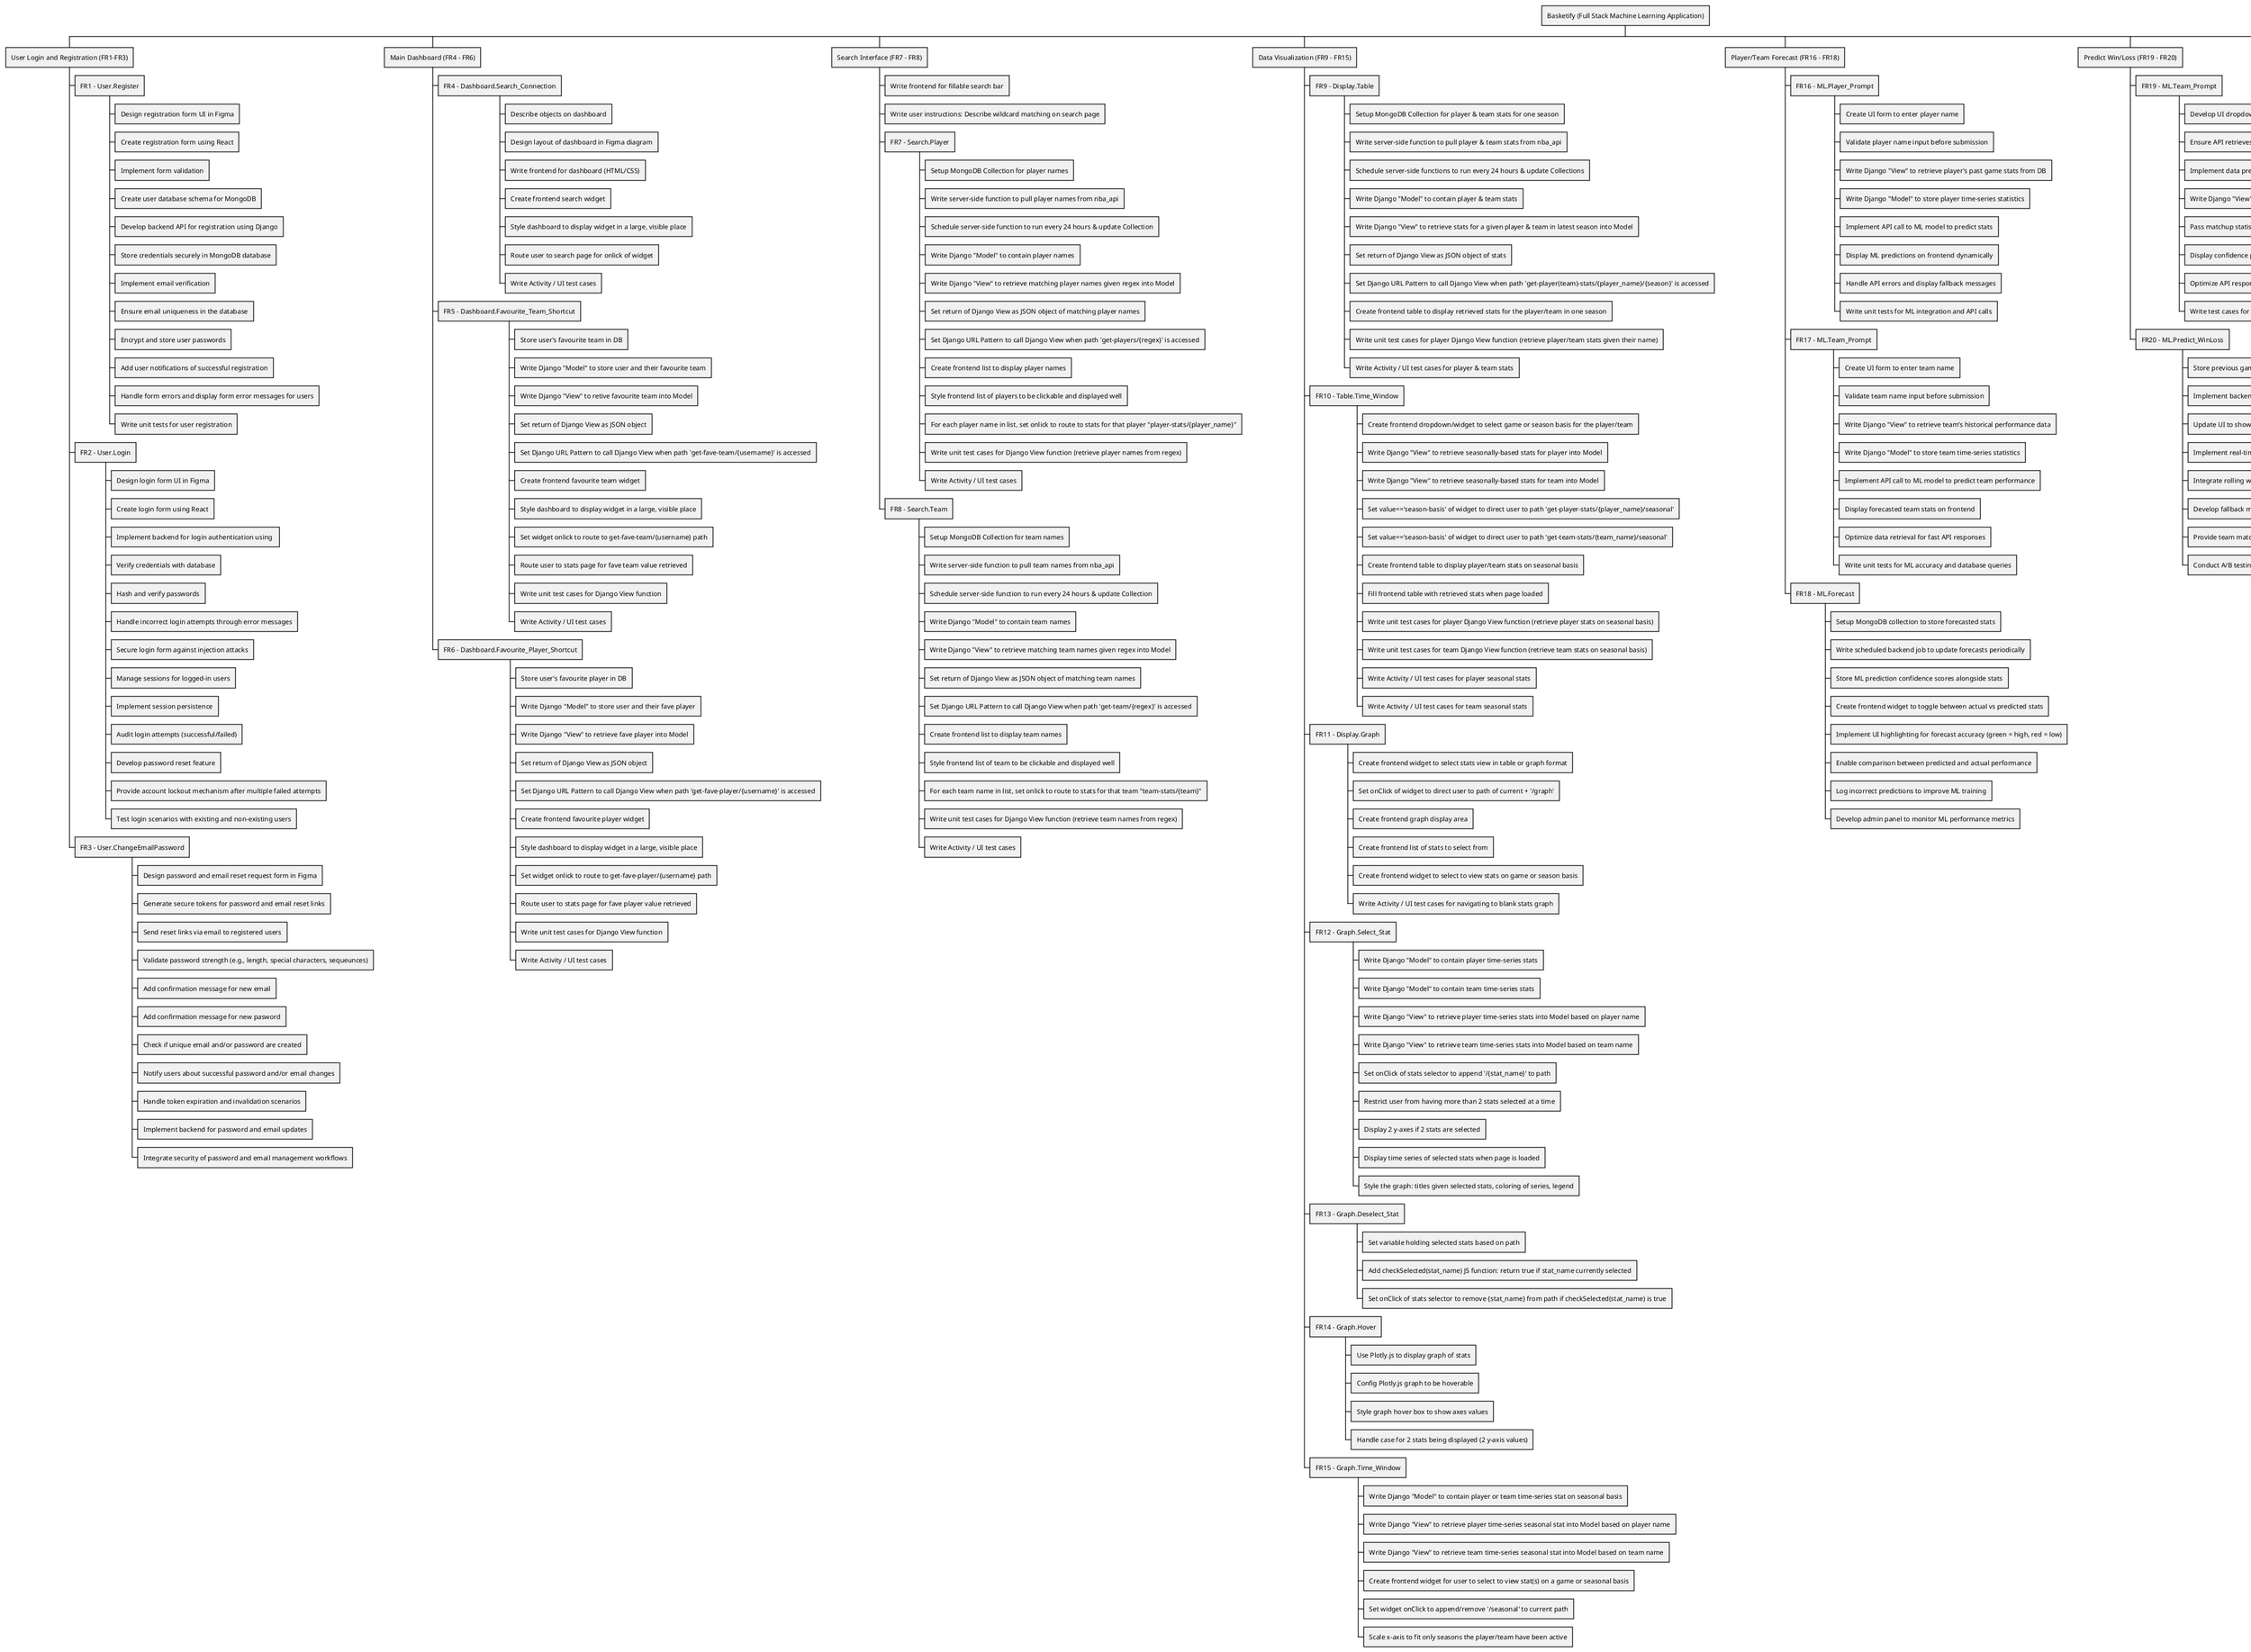@startwbs WBS
* Basketify (Full Stack Machine Learning Application)

** User Login and Registration (FR1-FR3)
*** FR1 - User.Register
**** Design registration form UI in Figma
**** Create registration form using React
**** Implement form validation
**** Create user database schema for MongoDB
**** Develop backend API for registration using Django
**** Store credentials securely in MongoDB database
**** Implement email verification
**** Ensure email uniqueness in the database
**** Encrypt and store user passwords
**** Add user notifications of successful registration
**** Handle form errors and display form error messages for users
**** Write unit tests for user registration

*** FR2 - User.Login
**** Design login form UI in Figma
**** Create login form using React
**** Implement backend for login authentication using 
**** Verify credentials with database
**** Hash and verify passwords
**** Handle incorrect login attempts through error messages
**** Secure login form against injection attacks
**** Manage sessions for logged-in users
**** Implement session persistence
**** Audit login attempts (successful/failed)
**** Develop password reset feature
**** Provide account lockout mechanism after multiple failed attempts
**** Test login scenarios with existing and non-existing users

*** FR3 - User.ChangeEmailPassword
**** Design password and email reset request form in Figma
**** Generate secure tokens for password and email reset links
**** Send reset links via email to registered users
**** Validate password strength (e.g., length, special characters, sequeunces)
**** Add confirmation message for new email
**** Add confirmation message for new pasword
**** Check if unique email and/or password are created
**** Notify users about successful password and/or email changes
**** Handle token expiration and invalidation scenarios
**** Implement backend for password and email updates
**** Integrate security of password and email management workflows


** Main Dashboard (FR4 - FR6)

*** FR4 - Dashboard.Search_Connection
**** Describe objects on dashboard
**** Design layout of dashboard in Figma diagram
**** Write frontend for dashboard (HTML/CSS)
**** Create frontend search widget
**** Style dashboard to display widget in a large, visible place
**** Route user to search page for onlick of widget
**** Write Activity / UI test cases

*** FR5 - Dashboard.Favourite_Team_Shortcut
**** Store user's favourite team in DB
**** Write Django "Model" to store user and their favourite team
**** Write Django "View" to retive favourite team into Model
**** Set return of Django View as JSON object
**** Set Django URL Pattern to call Django View when path 'get-fave-team/{username}' is accessed
**** Create frontend favourite team widget
**** Style dashboard to display widget in a large, visible place
**** Set widget onlick to route to get-fave-team/{username} path
**** Route user to stats page for fave team value retrieved
**** Write unit test cases for Django View function
**** Write Activity / UI test cases

*** FR6 - Dashboard.Favourite_Player_Shortcut
**** Store user's favourite player in DB
**** Write Django "Model" to store user and their fave player
**** Write Django "View" to retrieve fave player into Model
**** Set return of Django View as JSON object
**** Set Django URL Pattern to call Django View when path 'get-fave-player/{username}' is accessed
**** Create frontend favourite player widget
**** Style dashboard to display widget in a large, visible place
**** Set widget onlick to route to get-fave-player/{username} path
**** Route user to stats page for fave player value retrieved
**** Write unit test cases for Django View function
**** Write Activity / UI test cases


** Search Interface (FR7 - FR8)
*** Write frontend for fillable search bar
*** Write user instructions: Describe wildcard matching on search page

*** FR7 - Search.Player
**** Setup MongoDB Collection for player names
**** Write server-side function to pull player names from nba_api
**** Schedule server-side function to run every 24 hours & update Collection
**** Write Django "Model" to contain player names
**** Write Django "View" to retrieve matching player names given regex into Model
**** Set return of Django View as JSON object of matching player names
**** Set Django URL Pattern to call Django View when path 'get-players/{regex}' is accessed
**** Create frontend list to display player names
**** Style frontend list of players to be clickable and displayed well
**** For each player name in list, set onlick to route to stats for that player "player-stats/{player_name}"
**** Write unit test cases for Django View function (retrieve player names from regex)
**** Write Activity / UI test cases

*** FR8 - Search.Team
**** Setup MongoDB Collection for team names
**** Write server-side function to pull team names from nba_api
**** Schedule server-side function to run every 24 hours & update Collection
**** Write Django "Model" to contain team names
**** Write Django "View" to retrieve matching team names given regex into Model
**** Set return of Django View as JSON object of matching team names
**** Set Django URL Pattern to call Django View when path 'get-team/{regex}' is accessed
**** Create frontend list to display team names
**** Style frontend list of team to be clickable and displayed well
**** For each team name in list, set onlick to route to stats for that team "team-stats/{team}"
**** Write unit test cases for Django View function (retrieve team names from regex)
**** Write Activity / UI test cases


** Data Visualization (FR9 - FR15)
*** FR9 - Display.Table
**** Setup MongoDB Collection for player & team stats for one season
**** Write server-side function to pull player & team stats from nba_api
**** Schedule server-side functions to run every 24 hours & update Collections
**** Write Django "Model" to contain player & team stats
**** Write Django "View" to retrieve stats for a given player & team in latest season into Model
**** Set return of Django View as JSON object of stats
**** Set Django URL Pattern to call Django View when path 'get-player(team)-stats/{player_name}/{season}' is accessed
**** Create frontend table to display retrieved stats for the player/team in one season
**** Write unit test cases for player Django View function (retrieve player/team stats given their name)
**** Write Activity / UI test cases for player & team stats

*** FR10 - Table.Time_Window
**** Create frontend dropdown/widget to select game or season basis for the player/team
**** Write Django "View" to retrieve seasonally-based stats for player into Model
**** Write Django "View" to retrieve seasonally-based stats for team into Model
**** Set value=='season-basis' of widget to direct user to path 'get-player-stats/{player_name}/seasonal'
**** Set value=='season-basis' of widget to direct user to path 'get-team-stats/{team_name}/seasonal'
**** Create frontend table to display player/team stats on seasonal basis
**** Fill frontend table with retrieved stats when page loaded
**** Write unit test cases for player Django View function (retrieve player stats on seasonal basis)
**** Write unit test cases for team Django View function (retrieve team stats on seasonal basis)
**** Write Activity / UI test cases for player seasonal stats
**** Write Activity / UI test cases for team seasonal stats

*** FR11 - Display.Graph
**** Create frontend widget to select stats view in table or graph format
**** Set onClick of widget to direct user to path of current + '/graph'
**** Create frontend graph display area
**** Create frontend list of stats to select from
**** Create frontend widget to select to view stats on game or season basis
**** Write Activity / UI test cases for navigating to blank stats graph

*** FR12 - Graph.Select_Stat
**** Write Django "Model" to contain player time-series stats
**** Write Django "Model" to contain team time-series stats
**** Write Django "View" to retrieve player time-series stats into Model based on player name
**** Write Django "View" to retrieve team time-series stats into Model based on team name
**** Set onClick of stats selector to append '/{stat_name}' to path
**** Restrict user from having more than 2 stats selected at a time
**** Display 2 y-axes if 2 stats are selected
**** Display time series of selected stats when page is loaded
**** Style the graph: titles given selected stats, coloring of series, legend

*** FR13 - Graph.Deselect_Stat
**** Set variable holding selected stats based on path
**** Add checkSelected(stat_name) JS function: return true if stat_name currently selected
**** Set onClick of stats selector to remove {stat_name} from path if checkSelected(stat_name) is true

*** FR14 - Graph.Hover
**** Use Plotly.js to display graph of stats
**** Config Plotly.js graph to be hoverable
**** Style graph hover box to show axes values
**** Handle case for 2 stats being displayed (2 y-axis values)

*** FR15 - Graph.Time_Window
**** Write Django "Model" to contain player or team time-series stat on seasonal basis
**** Write Django "View" to retrieve player time-series seasonal stat into Model based on player name
**** Write Django "View" to retrieve team time-series seasonal stat into Model based on team name
**** Create frontend widget for user to select to view stat(s) on a game or seasonal basis
**** Set widget onClick to append/remove '/seasonal' to current path
**** Scale x-axis to fit only seasons the player/team have been active


** Player/Team Forecast (FR16 - FR18)
*** FR16 - ML.Player_Prompt
**** Create UI form to enter player name
**** Validate player name input before submission
**** Write Django "View" to retrieve player's past game stats from DB
**** Write Django "Model" to store player time-series statistics
**** Implement API call to ML model to predict stats
**** Display ML predictions on frontend dynamically
**** Handle API errors and display fallback messages
**** Write unit tests for ML integration and API calls

*** FR17 - ML.Team_Prompt
**** Create UI form to enter team name
**** Validate team name input before submission
**** Write Django "View" to retrieve team’s historical performance data
**** Write Django "Model" to store team time-series statistics
**** Implement API call to ML model to predict team performance
**** Display forecasted team stats on frontend
**** Optimize data retrieval for fast API responses
**** Write unit tests for ML accuracy and database queries

*** FR18 - ML.Forecast
**** Setup MongoDB collection to store forecasted stats
**** Write scheduled backend job to update forecasts periodically
**** Store ML prediction confidence scores alongside stats
**** Create frontend widget to toggle between actual vs predicted stats
**** Implement UI highlighting for forecast accuracy (green = high, red = low)
**** Enable comparison between predicted and actual performance
**** Log incorrect predictions to improve ML training
**** Develop admin panel to monitor ML performance metrics

** Predict Win/Loss (FR19 - FR20)
*** FR19 - ML.Team_Prompt
**** Develop UI dropdown to select a team for prediction
**** Ensure API retrieves the latest available team roster data
**** Implement data pre-processing pipeline for ML predictions
**** Write Django "View" to retrieve matchup history for selected team
**** Pass matchup statistics to ML model for inference
**** Display confidence percentage for predicted outcomes
**** Optimize API responses to ensure predictions load under 2s
**** Write test cases for win/loss prediction accuracy

*** FR20 - ML.Predict_WinLoss
**** Store previous game results and predictions for comparison
**** Implement backend job to compute prediction success rate
**** Update UI to show percentage of correct predictions in past games
**** Implement real-time match data fetching to improve ML input
**** Integrate rolling win probability updates for live games
**** Develop fallback mechanism if ML model fails to return predictions
**** Provide team matchups analysis alongside ML predictions
**** Conduct A/B testing on different ML models for accuracy

** Predict NBA Champion (FR21 - FR22)
*** FR21 - ML.Predict_Champion
**** Aggregate season-long statistics for all teams
**** Implement ML training pipeline for playoff and final predictions
**** Store championship predictions in a MongoDB collection
**** Write Django "View" to retrieve latest championship predictions
**** Create frontend component to display updated predictions
**** Provide confidence intervals for each team’s championship odds
**** Enable visualization of probability changes throughout the season
**** Log prediction errors and refine ML model training data

*** FR22 - ML.Display_Champion
**** Design UI component to showcase predicted NBA champion
**** Implement historical comparison feature (e.g., last 5 seasons)
**** Add graph visualization for championship odds fluctuation
**** Display reasoning behind ML prediction (e.g., key player stats)
**** Optimize query performance for fast retrieval of predictions
**** Enable filtering predictions based on player injuries or trades
**** Allow user to compare ML predictions vs expert analyst picks
**** Test UI responsiveness on mobile and desktop versions

** Log ML Performance (FR23 - FR24)
*** FR23 - ML.Compare
**** Retrieve past game results and compare with ML predictions
**** Develop automated script to generate accuracy reports
**** Store accuracy metrics in a database for long-term analysis
**** Display ML accuracy trends on the admin dashboard
**** Implement backend logic to flag consistently inaccurate predictions
**** Enable automatic retraining of ML models based on error rates
**** Provide real-time visualization of prediction confidence vs accuracy
**** Log misclassified outcomes and provide explanations for failures

*** FR24 - ML.Feedback_Loop
**** Design mechanism to retrain ML models with new season data
**** Implement periodic model evaluations based on stored accuracy data
**** Store model performance scores and hyperparameters in DB
**** Develop admin interface to manually trigger model retraining
**** Optimize ML retraining process to avoid service downtime
**** Introduce adaptive learning techniques for improving model predictions
**** Implement real-time feedback system for users to rate prediction quality
**** Develop ML monitoring tools to detect anomalies in prediction trends

** Statistics Filtering (FR25 - FR28)
*** FR25 - Filter.Criteria_Display
**** Design filtering UI in Figma
**** Create filtering section for displaying stats in React
**** Implement team-specific filters(i.e. by conference, by divison, etc.) in React
**** Implement segment-based(month, last N games, pre/post all-star) filter in React
**** Implement season type filter
**** Implement game scenario based filters(by quarter, win/loss, game halves)
**** Implement year filter(e.g. 2018-19, 2019-20, etc.)
**** Implement date range filter
**** Implement filters to display basic or advanced stats
**** Add option to select specific columns to display(i.e. Points, rebounds, team name, etc.)
**** Validate filtering logic with tests
**** Add backend logic to connect filters to update visualized results
**** Provide feedback messages when no results show

*** FR26 - Filter.Dynamic_Update
**** Optimize database queries
**** Implement real-time updates upon user selection
**** Cache result of frequently used filters for optimized performance
**** Optimize filter performance using lazy loading and/or pagination
**** Check for consistency between filtered results and graph view
**** Monitor backend API response time based on filters
**** Create automated UI and backend tests for filter updates
**** Display filtered results on page

*** FR27 - Filter.Multiple_Criteria
**** Add multiple filtering options in UI
**** Implement backend logic to combine multiple filters
**** Display selected filters for user
**** Allow users to modify filters without affecting other filters
**** Integrate automated UI and backend tests for multiple filters
**** Ensure filtering does not breaking when user switches to other webpages
**** Use indexing to optimize queries with multiple filters
**** Log filters used to see results
**** Add option for user to view recently user filters


*** FR28 - Filter.Reset
**** Add reset filter option in UI
**** Ensure reset filter defaults to using no filters
**** Handle UI updates dynamically upon reset without reloading
**** Implement backend logic to clear filters in a session
**** Ensure reset filter syncs with tabular and graph views(stats displayed with no filters)
**** Add automated UI and backend tests for filter resetting
**** Add message to confirm reset of filters
**** Test reset filter with different result combinations(for small and large results)

@endwbs


